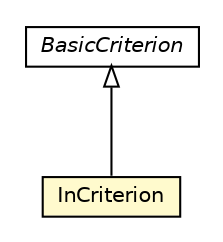 #!/usr/local/bin/dot
#
# Class diagram 
# Generated by UMLGraph version R5_6_6-8-g8d7759 (http://www.umlgraph.org/)
#

digraph G {
	edge [fontname="Helvetica",fontsize=10,labelfontname="Helvetica",labelfontsize=10];
	node [fontname="Helvetica",fontsize=10,shape=plaintext];
	nodesep=0.25;
	ranksep=0.5;
	// org.dayatang.domain.internal.InCriterion
	c57590 [label=<<table title="org.dayatang.domain.internal.InCriterion" border="0" cellborder="1" cellspacing="0" cellpadding="2" port="p" bgcolor="lemonChiffon" href="./InCriterion.html">
		<tr><td><table border="0" cellspacing="0" cellpadding="1">
<tr><td align="center" balign="center"> InCriterion </td></tr>
		</table></td></tr>
		</table>>, URL="./InCriterion.html", fontname="Helvetica", fontcolor="black", fontsize=10.0];
	// org.dayatang.domain.internal.BasicCriterion
	c57601 [label=<<table title="org.dayatang.domain.internal.BasicCriterion" border="0" cellborder="1" cellspacing="0" cellpadding="2" port="p" href="./BasicCriterion.html">
		<tr><td><table border="0" cellspacing="0" cellpadding="1">
<tr><td align="center" balign="center"><font face="Helvetica-Oblique"> BasicCriterion </font></td></tr>
		</table></td></tr>
		</table>>, URL="./BasicCriterion.html", fontname="Helvetica", fontcolor="black", fontsize=10.0];
	//org.dayatang.domain.internal.InCriterion extends org.dayatang.domain.internal.BasicCriterion
	c57601:p -> c57590:p [dir=back,arrowtail=empty];
}

